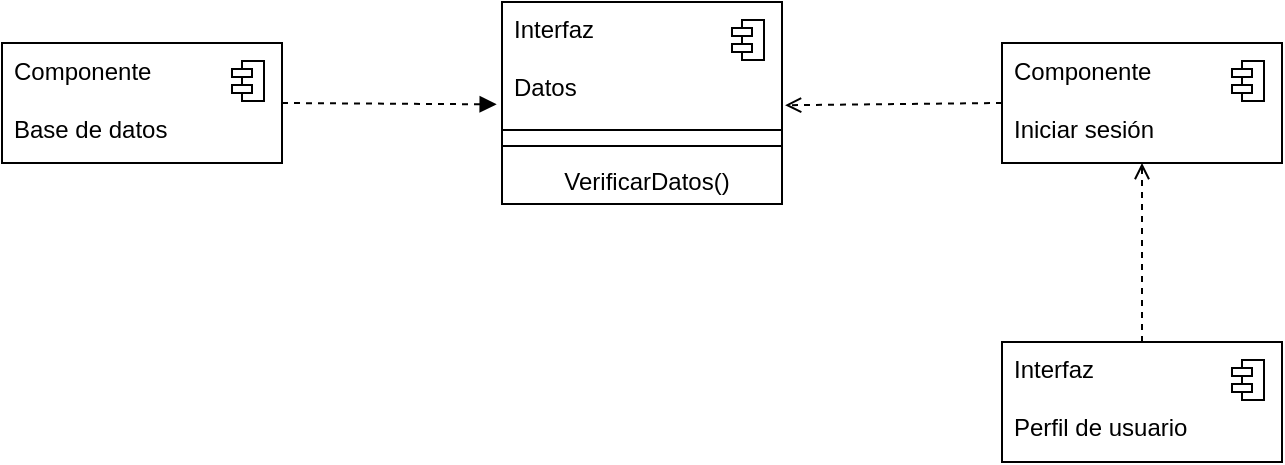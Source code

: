 <mxfile>
    <diagram id="spXmHHvPbP27Zg3x4fzR" name="Página-1">
        <mxGraphModel dx="1597" dy="1143" grid="1" gridSize="10" guides="1" tooltips="1" connect="1" arrows="1" fold="1" page="1" pageScale="1" pageWidth="750" pageHeight="300" math="0" shadow="0">
            <root>
                <mxCell id="0"/>
                <mxCell id="1" parent="0"/>
                <mxCell id="2" value="" style="fontStyle=1;align=center;verticalAlign=top;childLayout=stackLayout;horizontal=1;horizontalStack=0;resizeParent=1;resizeParentMax=0;resizeLast=0;marginBottom=0;" parent="1" vertex="1">
                    <mxGeometry x="550" y="205" width="140" height="60" as="geometry"/>
                </mxCell>
                <mxCell id="3" value="Interfaz&lt;br&gt;&lt;br&gt;Perfil de usuario" style="html=1;align=left;spacingLeft=4;verticalAlign=top;strokeColor=none;fillColor=none;" parent="2" vertex="1">
                    <mxGeometry width="140" height="60" as="geometry"/>
                </mxCell>
                <mxCell id="4" value="" style="shape=module;jettyWidth=10;jettyHeight=4;" parent="3" vertex="1">
                    <mxGeometry x="1" width="16" height="20" relative="1" as="geometry">
                        <mxPoint x="-25" y="9" as="offset"/>
                    </mxGeometry>
                </mxCell>
                <mxCell id="11" value="" style="fontStyle=1;align=center;verticalAlign=top;childLayout=stackLayout;horizontal=1;horizontalStack=0;resizeParent=1;resizeParentMax=0;resizeLast=0;marginBottom=0;" parent="1" vertex="1">
                    <mxGeometry x="550" y="55.5" width="140" height="60" as="geometry"/>
                </mxCell>
                <mxCell id="12" value="Componente&lt;br&gt;&lt;br&gt;Iniciar sesión" style="html=1;align=left;spacingLeft=4;verticalAlign=top;strokeColor=none;fillColor=none;" parent="11" vertex="1">
                    <mxGeometry width="140" height="60" as="geometry"/>
                </mxCell>
                <mxCell id="13" value="" style="shape=module;jettyWidth=10;jettyHeight=4;" parent="12" vertex="1">
                    <mxGeometry x="1" width="16" height="20" relative="1" as="geometry">
                        <mxPoint x="-25" y="9" as="offset"/>
                    </mxGeometry>
                </mxCell>
                <mxCell id="19" value="" style="fontStyle=1;align=center;verticalAlign=top;childLayout=stackLayout;horizontal=1;horizontalStack=0;resizeParent=1;resizeParentMax=0;resizeLast=0;marginBottom=0;" parent="1" vertex="1">
                    <mxGeometry x="50" y="55.5" width="140" height="60" as="geometry"/>
                </mxCell>
                <mxCell id="20" value="Componente&lt;br&gt;&lt;br&gt;Base de datos" style="html=1;align=left;spacingLeft=4;verticalAlign=top;strokeColor=none;fillColor=none;" parent="19" vertex="1">
                    <mxGeometry width="140" height="60" as="geometry"/>
                </mxCell>
                <mxCell id="21" value="" style="shape=module;jettyWidth=10;jettyHeight=4;" parent="20" vertex="1">
                    <mxGeometry x="1" width="16" height="20" relative="1" as="geometry">
                        <mxPoint x="-25" y="9" as="offset"/>
                    </mxGeometry>
                </mxCell>
                <mxCell id="40" value="" style="fontStyle=1;align=center;verticalAlign=top;childLayout=stackLayout;horizontal=1;horizontalStack=0;resizeParent=1;resizeParentMax=0;resizeLast=0;marginBottom=0;" vertex="1" parent="1">
                    <mxGeometry x="300" y="35" width="140" height="101" as="geometry"/>
                </mxCell>
                <mxCell id="41" value="Interfaz&lt;br&gt;&lt;br&gt;Datos" style="html=1;align=left;spacingLeft=4;verticalAlign=top;strokeColor=none;fillColor=none;" vertex="1" parent="40">
                    <mxGeometry width="140" height="60" as="geometry"/>
                </mxCell>
                <mxCell id="42" value="" style="shape=module;jettyWidth=10;jettyHeight=4;" vertex="1" parent="41">
                    <mxGeometry x="1" width="16" height="20" relative="1" as="geometry">
                        <mxPoint x="-25" y="9" as="offset"/>
                    </mxGeometry>
                </mxCell>
                <mxCell id="43" value="" style="line;strokeWidth=1;fillColor=none;align=left;verticalAlign=middle;spacingTop=-1;spacingLeft=3;spacingRight=3;rotatable=0;labelPosition=right;points=[];portConstraint=eastwest;" vertex="1" parent="40">
                    <mxGeometry y="60" width="140" height="8" as="geometry"/>
                </mxCell>
                <mxCell id="46" value="" style="line;strokeWidth=1;fillColor=none;align=left;verticalAlign=middle;spacingTop=-1;spacingLeft=3;spacingRight=3;rotatable=0;labelPosition=right;points=[];portConstraint=eastwest;" vertex="1" parent="40">
                    <mxGeometry y="68" width="140" height="8" as="geometry"/>
                </mxCell>
                <mxCell id="47" value="VerificarDatos()" style="html=1;align=center;spacingLeft=4;verticalAlign=top;strokeColor=none;fillColor=none;" vertex="1" parent="40">
                    <mxGeometry y="76" width="140" height="25" as="geometry"/>
                </mxCell>
                <mxCell id="53" value="" style="html=1;verticalAlign=bottom;labelBackgroundColor=none;endArrow=block;endFill=1;dashed=1;exitX=1;exitY=0.5;exitDx=0;exitDy=0;entryX=-0.019;entryY=0.853;entryDx=0;entryDy=0;entryPerimeter=0;" edge="1" parent="1" source="20" target="41">
                    <mxGeometry width="160" relative="1" as="geometry">
                        <mxPoint x="260" y="155.5" as="sourcePoint"/>
                        <mxPoint x="420" y="155.5" as="targetPoint"/>
                    </mxGeometry>
                </mxCell>
                <mxCell id="54" value="" style="html=1;verticalAlign=bottom;labelBackgroundColor=none;endArrow=open;endFill=0;dashed=1;entryX=1.011;entryY=0.86;entryDx=0;entryDy=0;entryPerimeter=0;exitX=0;exitY=0.5;exitDx=0;exitDy=0;" edge="1" parent="1" source="12" target="41">
                    <mxGeometry width="160" relative="1" as="geometry">
                        <mxPoint x="540" y="185" as="sourcePoint"/>
                        <mxPoint x="700" y="185" as="targetPoint"/>
                    </mxGeometry>
                </mxCell>
                <mxCell id="55" value="" style="html=1;verticalAlign=bottom;labelBackgroundColor=none;endArrow=open;endFill=0;dashed=1;entryX=0.5;entryY=1;entryDx=0;entryDy=0;exitX=0.5;exitY=0;exitDx=0;exitDy=0;" edge="1" parent="1" source="3" target="12">
                    <mxGeometry width="160" relative="1" as="geometry">
                        <mxPoint x="350" y="205" as="sourcePoint"/>
                        <mxPoint x="510" y="205" as="targetPoint"/>
                    </mxGeometry>
                </mxCell>
            </root>
        </mxGraphModel>
    </diagram>
</mxfile>